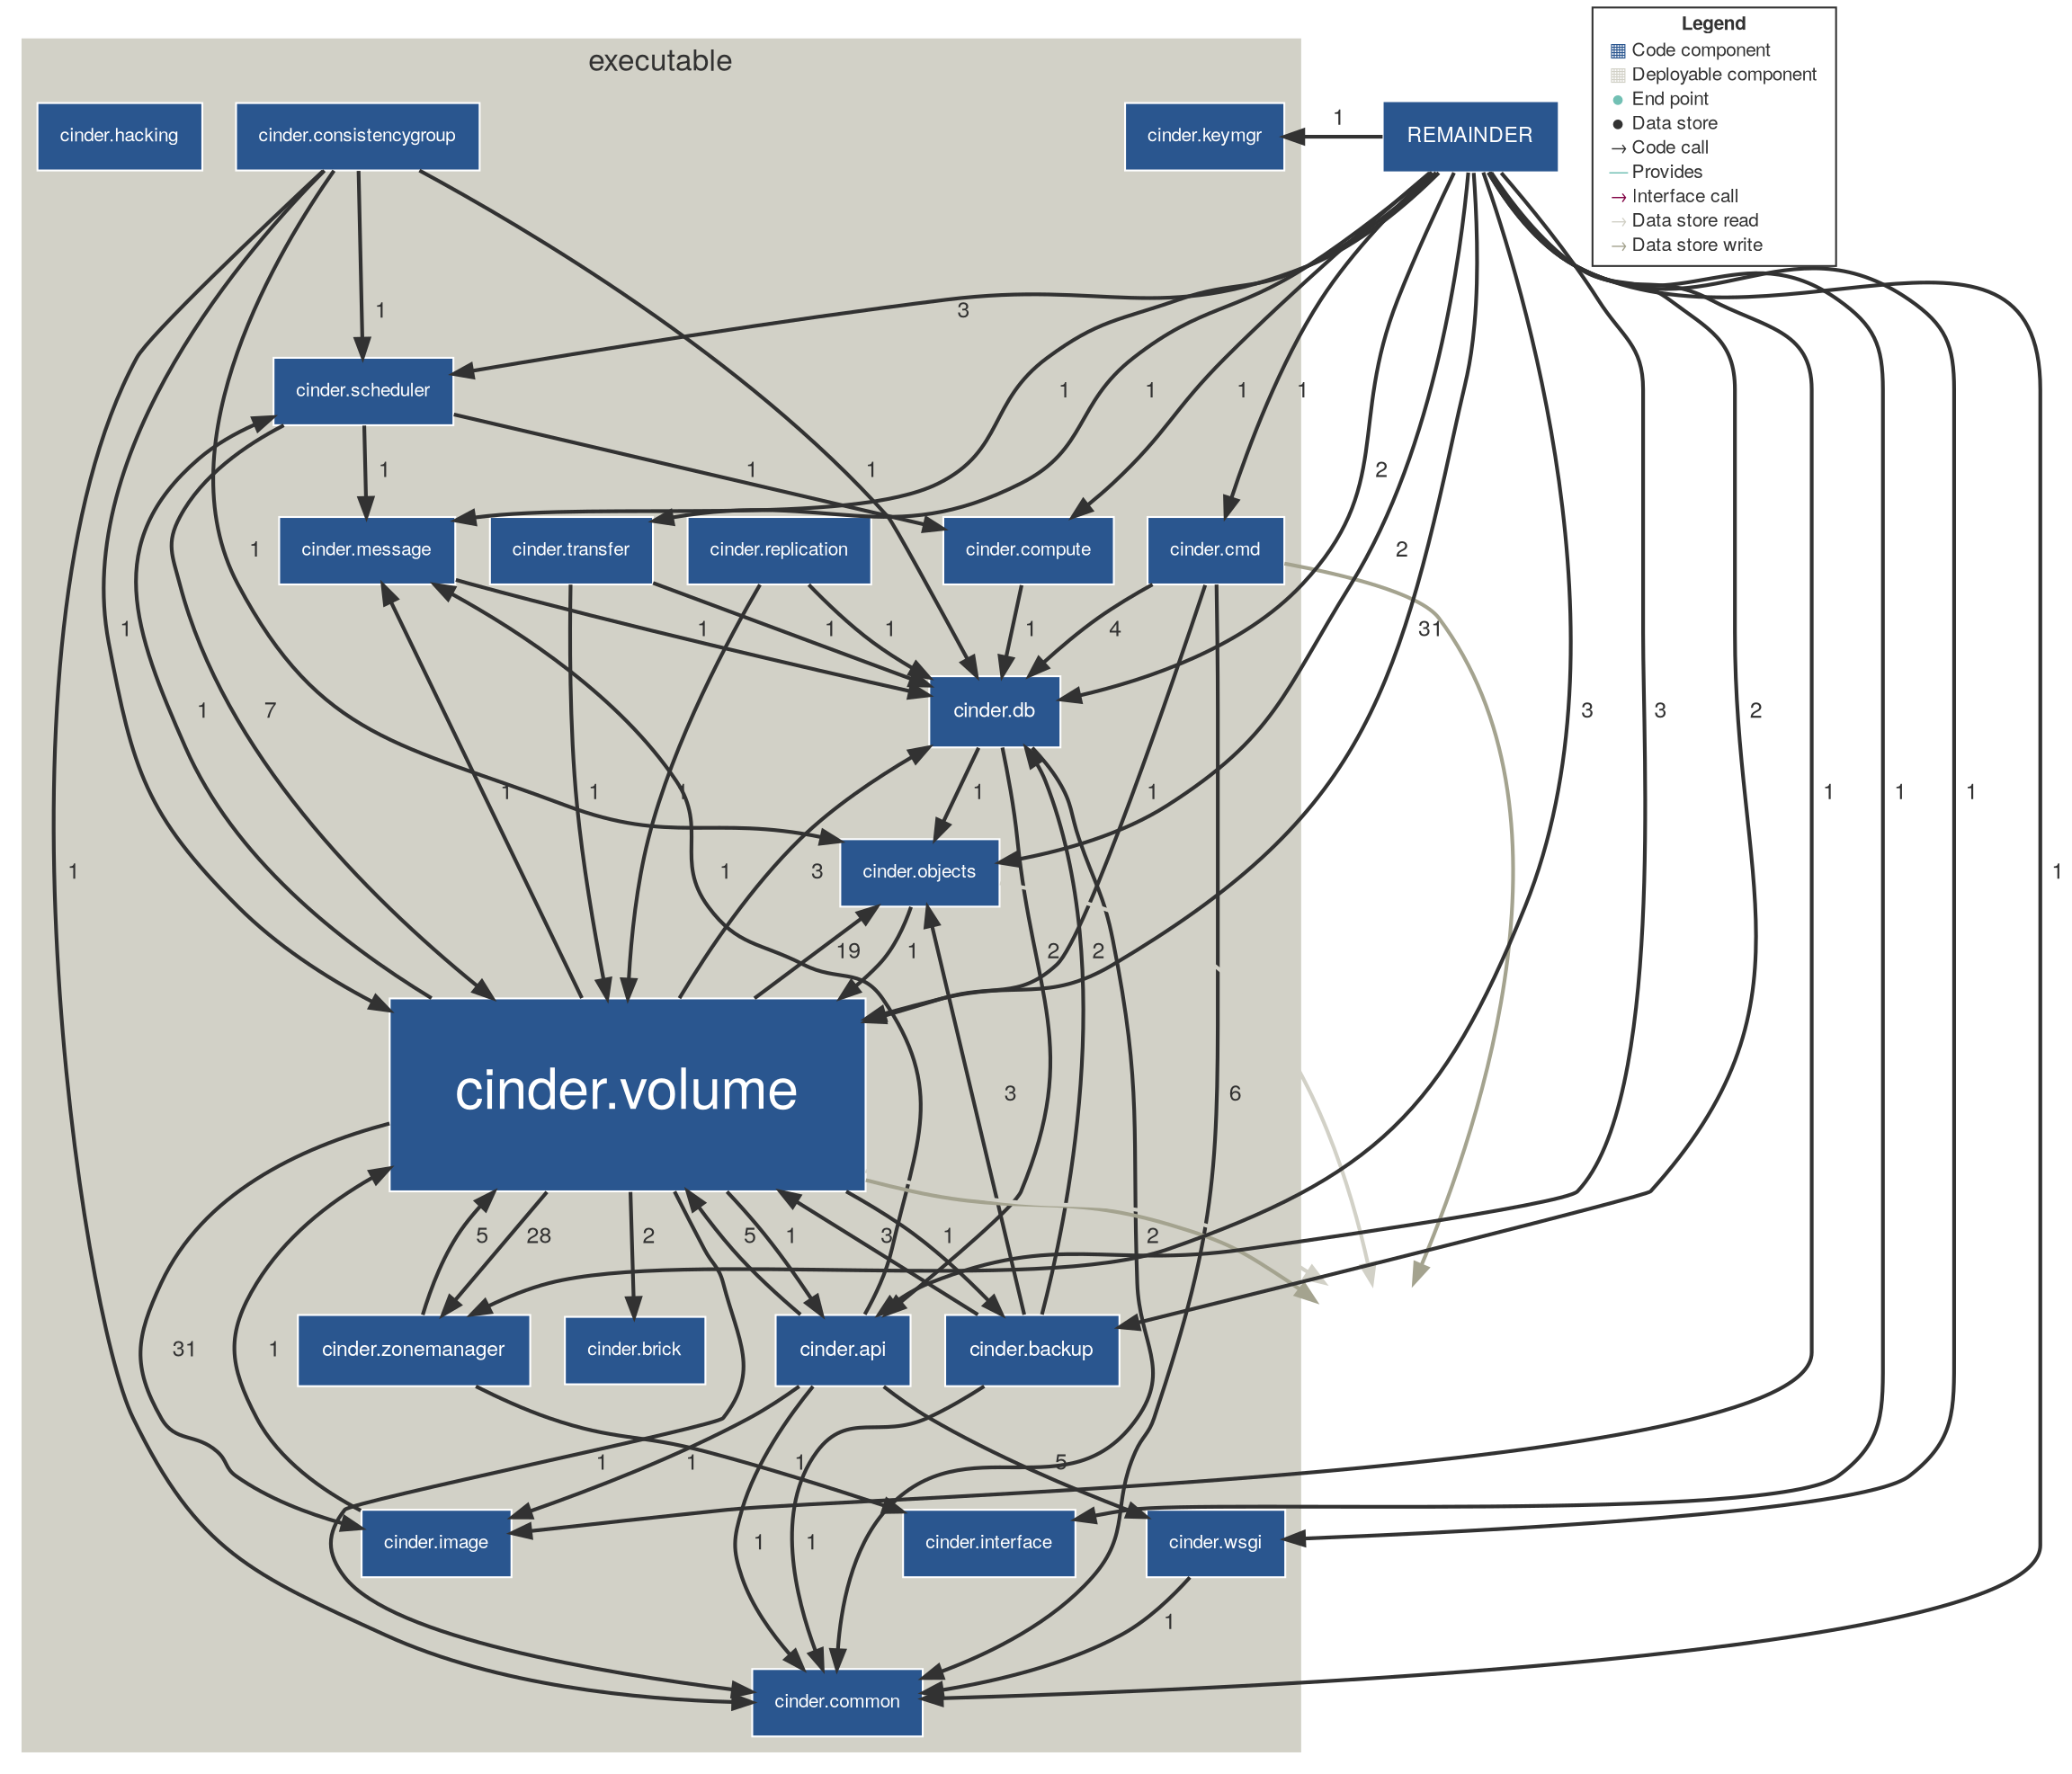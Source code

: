 digraph "Graph" {
compound=true
rankdir=TD
subgraph "cluster-cinder" {
style="filled"
color="#D2D1C7"
fontname="Helvetica Neue"
fontsize="16"
fontcolor="#323232"
label="executable"
"cinder.scheduler@cinder" [ shape="box" style="filled" fillcolor="#2A568F" penwidth="1" color="#FFFFFF" fontname="Helvetica Neue" fontcolor="#FFFFFF" fontsize="10" margin="0.16" label="cinder.scheduler" ]
"cinder.db@cinder" [ shape="box" style="filled" fillcolor="#2A568F" penwidth="1" color="#FFFFFF" fontname="Helvetica Neue" fontcolor="#FFFFFF" fontsize="11" margin="0.176" label="cinder.db" ]
"cinder.message@cinder" [ shape="box" style="filled" fillcolor="#2A568F" penwidth="1" color="#FFFFFF" fontname="Helvetica Neue" fontcolor="#FFFFFF" fontsize="10" margin="0.16" label="cinder.message" ]
"cinder.cmd@cinder" [ shape="box" style="filled" fillcolor="#2A568F" penwidth="1" color="#FFFFFF" fontname="Helvetica Neue" fontcolor="#FFFFFF" fontsize="10" margin="0.16" label="cinder.cmd" ]
"cinder.transfer@cinder" [ shape="box" style="filled" fillcolor="#2A568F" penwidth="1" color="#FFFFFF" fontname="Helvetica Neue" fontcolor="#FFFFFF" fontsize="10" margin="0.16" label="cinder.transfer" ]
"cinder.keymgr@cinder" [ shape="box" style="filled" fillcolor="#2A568F" penwidth="1" color="#FFFFFF" fontname="Helvetica Neue" fontcolor="#FFFFFF" fontsize="10" margin="0.16" label="cinder.keymgr" ]
"cinder.wsgi@cinder" [ shape="box" style="filled" fillcolor="#2A568F" penwidth="1" color="#FFFFFF" fontname="Helvetica Neue" fontcolor="#FFFFFF" fontsize="10" margin="0.16" label="cinder.wsgi" ]
"cinder.objects@cinder" [ shape="box" style="filled" fillcolor="#2A568F" penwidth="1" color="#FFFFFF" fontname="Helvetica Neue" fontcolor="#FFFFFF" fontsize="10" margin="0.16" label="cinder.objects" ]
"cinder.replication@cinder" [ shape="box" style="filled" fillcolor="#2A568F" penwidth="1" color="#FFFFFF" fontname="Helvetica Neue" fontcolor="#FFFFFF" fontsize="10" margin="0.16" label="cinder.replication" ]
"cinder.common@cinder" [ shape="box" style="filled" fillcolor="#2A568F" penwidth="1" color="#FFFFFF" fontname="Helvetica Neue" fontcolor="#FFFFFF" fontsize="10" margin="0.16" label="cinder.common" ]
"cinder.compute@cinder" [ shape="box" style="filled" fillcolor="#2A568F" penwidth="1" color="#FFFFFF" fontname="Helvetica Neue" fontcolor="#FFFFFF" fontsize="10" margin="0.16" label="cinder.compute" ]
"cinder.interface@cinder" [ shape="box" style="filled" fillcolor="#2A568F" penwidth="1" color="#FFFFFF" fontname="Helvetica Neue" fontcolor="#FFFFFF" fontsize="10" margin="0.16" label="cinder.interface" ]
"cinder.zonemanager@cinder" [ shape="box" style="filled" fillcolor="#2A568F" penwidth="1" color="#FFFFFF" fontname="Helvetica Neue" fontcolor="#FFFFFF" fontsize="11" margin="0.176" label="cinder.zonemanager" ]
"cinder.api@cinder" [ shape="box" style="filled" fillcolor="#2A568F" penwidth="1" color="#FFFFFF" fontname="Helvetica Neue" fontcolor="#FFFFFF" fontsize="11" margin="0.176" label="cinder.api" ]
"cinder.consistencygroup@cinder" [ shape="box" style="filled" fillcolor="#2A568F" penwidth="1" color="#FFFFFF" fontname="Helvetica Neue" fontcolor="#FFFFFF" fontsize="10" margin="0.16" label="cinder.consistencygroup" ]
"cinder.hacking@cinder" [ shape="box" style="filled" fillcolor="#2A568F" penwidth="1" color="#FFFFFF" fontname="Helvetica Neue" fontcolor="#FFFFFF" fontsize="10" margin="0.16" label="cinder.hacking" ]
"cinder.backup@cinder" [ shape="box" style="filled" fillcolor="#2A568F" penwidth="1" color="#FFFFFF" fontname="Helvetica Neue" fontcolor="#FFFFFF" fontsize="11" margin="0.176" label="cinder.backup" ]
"cinder.volume@cinder" [ shape="box" style="filled" fillcolor="#2A568F" penwidth="1" color="#FFFFFF" fontname="Helvetica Neue" fontcolor="#FFFFFF" fontsize="30" margin="0.48" label="cinder.volume" ]
"cinder.image@cinder" [ shape="box" style="filled" fillcolor="#2A568F" penwidth="1" color="#FFFFFF" fontname="Helvetica Neue" fontcolor="#FFFFFF" fontsize="10" margin="0.16" label="cinder.image" ]
"cinder.brick@cinder" [ shape="box" style="filled" fillcolor="#2A568F" penwidth="1" color="#FFFFFF" fontname="Helvetica Neue" fontcolor="#FFFFFF" fontsize="10" margin="0.16" label="cinder.brick" ]
}
"631f5dd6-8beb-4802-bcf5-10217a854288@NOT_DEPLOYED" [ shape="box" penwidth="0" fontname="Helvetica Neue" fontcolor="#323232" fontsize="16" image="icon-datastore.png" width="1.000" height="1.000" fixedsize="true" label="" ]
"REMAINDER@NOT_DEPLOYED" [ shape="box" style="filled" fillcolor="#2A568F" penwidth="1" color="#FFFFFF" fontname="Helvetica Neue" fontcolor="#FFFFFF" fontsize="11" margin="0.176" label="REMAINDER" ]
"cinder.scheduler@cinder" -> "cinder.message@cinder" [ penwidth="2" color="#323232" fontcolor="#323232" fontname="Helvetica Neue" fontsize="12" label="  1" ]
"cinder.scheduler@cinder" -> "cinder.compute@cinder" [ penwidth="2" color="#323232" fontcolor="#323232" fontname="Helvetica Neue" fontsize="12" label="  1" ]
"cinder.scheduler@cinder" -> "cinder.volume@cinder" [ penwidth="2" color="#323232" fontcolor="#323232" fontname="Helvetica Neue" fontsize="12" label="  7" ]
"cinder.db@cinder" -> "cinder.objects@cinder" [ penwidth="2" color="#323232" fontcolor="#323232" fontname="Helvetica Neue" fontsize="12" label="  1" ]
"cinder.db@cinder" -> "cinder.common@cinder" [ penwidth="2" color="#323232" fontcolor="#323232" fontname="Helvetica Neue" fontsize="12" label="  2" ]
"cinder.db@cinder" -> "cinder.api@cinder" [ penwidth="2" color="#323232" fontcolor="#323232" fontname="Helvetica Neue" fontsize="12" label="  2" ]
"cinder.message@cinder" -> "cinder.db@cinder" [ penwidth="2" color="#323232" fontcolor="#323232" fontname="Helvetica Neue" fontsize="12" label="  1" ]
"cinder.cmd@cinder" -> "cinder.db@cinder" [ penwidth="2" color="#323232" fontcolor="#323232" fontname="Helvetica Neue" fontsize="12" label="  4" ]
"cinder.cmd@cinder" -> "cinder.common@cinder" [ penwidth="2" color="#323232" fontcolor="#323232" fontname="Helvetica Neue" fontsize="12" label="  6" ]
"cinder.cmd@cinder" -> "cinder.volume@cinder" [ penwidth="2" color="#323232" fontcolor="#323232" fontname="Helvetica Neue" fontsize="12" label="  1" ]
"cinder.cmd@cinder" -> "631f5dd6-8beb-4802-bcf5-10217a854288@NOT_DEPLOYED" [ penwidth="2" color="#A4A38F" fontcolor="#A4A38F" fontname="Helvetica Neue" fontsize="12" label="" ]
"cinder.transfer@cinder" -> "cinder.db@cinder" [ penwidth="2" color="#323232" fontcolor="#323232" fontname="Helvetica Neue" fontsize="12" label="  1" ]
"cinder.transfer@cinder" -> "cinder.volume@cinder" [ penwidth="2" color="#323232" fontcolor="#323232" fontname="Helvetica Neue" fontsize="12" label="  1" ]
"cinder.wsgi@cinder" -> "cinder.common@cinder" [ penwidth="2" color="#323232" fontcolor="#323232" fontname="Helvetica Neue" fontsize="12" label="  1" ]
"cinder.objects@cinder" -> "cinder.volume@cinder" [ penwidth="2" color="#323232" fontcolor="#323232" fontname="Helvetica Neue" fontsize="12" label="  1" ]
"cinder.objects@cinder" -> "631f5dd6-8beb-4802-bcf5-10217a854288@NOT_DEPLOYED" [ penwidth="2" color="#D2D1C7" fontcolor="#D2D1C7" fontname="Helvetica Neue" fontsize="12" label="" ]
"cinder.replication@cinder" -> "cinder.db@cinder" [ penwidth="2" color="#323232" fontcolor="#323232" fontname="Helvetica Neue" fontsize="12" label="  1" ]
"cinder.replication@cinder" -> "cinder.volume@cinder" [ penwidth="2" color="#323232" fontcolor="#323232" fontname="Helvetica Neue" fontsize="12" label="  1" ]
"cinder.compute@cinder" -> "cinder.db@cinder" [ penwidth="2" color="#323232" fontcolor="#323232" fontname="Helvetica Neue" fontsize="12" label="  1" ]
"cinder.zonemanager@cinder" -> "cinder.interface@cinder" [ penwidth="2" color="#323232" fontcolor="#323232" fontname="Helvetica Neue" fontsize="12" label="  1" ]
"cinder.zonemanager@cinder" -> "cinder.volume@cinder" [ penwidth="2" color="#323232" fontcolor="#323232" fontname="Helvetica Neue" fontsize="12" label="  5" ]
"cinder.api@cinder" -> "cinder.message@cinder" [ penwidth="2" color="#323232" fontcolor="#323232" fontname="Helvetica Neue" fontsize="12" label="  1" ]
"cinder.api@cinder" -> "cinder.wsgi@cinder" [ penwidth="2" color="#323232" fontcolor="#323232" fontname="Helvetica Neue" fontsize="12" label="  5" ]
"cinder.api@cinder" -> "cinder.common@cinder" [ penwidth="2" color="#323232" fontcolor="#323232" fontname="Helvetica Neue" fontsize="12" label="  1" ]
"cinder.api@cinder" -> "cinder.volume@cinder" [ penwidth="2" color="#323232" fontcolor="#323232" fontname="Helvetica Neue" fontsize="12" label="  5" ]
"cinder.api@cinder" -> "cinder.image@cinder" [ penwidth="2" color="#323232" fontcolor="#323232" fontname="Helvetica Neue" fontsize="12" label="  1" ]
"cinder.consistencygroup@cinder" -> "cinder.scheduler@cinder" [ penwidth="2" color="#323232" fontcolor="#323232" fontname="Helvetica Neue" fontsize="12" label="  1" ]
"cinder.consistencygroup@cinder" -> "cinder.db@cinder" [ penwidth="2" color="#323232" fontcolor="#323232" fontname="Helvetica Neue" fontsize="12" label="  1" ]
"cinder.consistencygroup@cinder" -> "cinder.objects@cinder" [ penwidth="2" color="#323232" fontcolor="#323232" fontname="Helvetica Neue" fontsize="12" label="  1" ]
"cinder.consistencygroup@cinder" -> "cinder.common@cinder" [ penwidth="2" color="#323232" fontcolor="#323232" fontname="Helvetica Neue" fontsize="12" label="  1" ]
"cinder.consistencygroup@cinder" -> "cinder.volume@cinder" [ penwidth="2" color="#323232" fontcolor="#323232" fontname="Helvetica Neue" fontsize="12" label="  1" ]
"cinder.backup@cinder" -> "cinder.db@cinder" [ penwidth="2" color="#323232" fontcolor="#323232" fontname="Helvetica Neue" fontsize="12" label="  2" ]
"cinder.backup@cinder" -> "cinder.objects@cinder" [ penwidth="2" color="#323232" fontcolor="#323232" fontname="Helvetica Neue" fontsize="12" label="  3" ]
"cinder.backup@cinder" -> "cinder.common@cinder" [ penwidth="2" color="#323232" fontcolor="#323232" fontname="Helvetica Neue" fontsize="12" label="  1" ]
"cinder.backup@cinder" -> "cinder.volume@cinder" [ penwidth="2" color="#323232" fontcolor="#323232" fontname="Helvetica Neue" fontsize="12" label="  3" ]
"cinder.volume@cinder" -> "cinder.scheduler@cinder" [ penwidth="2" color="#323232" fontcolor="#323232" fontname="Helvetica Neue" fontsize="12" label="  1" ]
"cinder.volume@cinder" -> "cinder.db@cinder" [ penwidth="2" color="#323232" fontcolor="#323232" fontname="Helvetica Neue" fontsize="12" label="  3" ]
"cinder.volume@cinder" -> "cinder.message@cinder" [ penwidth="2" color="#323232" fontcolor="#323232" fontname="Helvetica Neue" fontsize="12" label="  1" ]
"cinder.volume@cinder" -> "cinder.objects@cinder" [ penwidth="2" color="#323232" fontcolor="#323232" fontname="Helvetica Neue" fontsize="12" label="  19" ]
"cinder.volume@cinder" -> "cinder.common@cinder" [ penwidth="2" color="#323232" fontcolor="#323232" fontname="Helvetica Neue" fontsize="12" label="  1" ]
"cinder.volume@cinder" -> "cinder.zonemanager@cinder" [ penwidth="2" color="#323232" fontcolor="#323232" fontname="Helvetica Neue" fontsize="12" label="  28" ]
"cinder.volume@cinder" -> "cinder.api@cinder" [ penwidth="2" color="#323232" fontcolor="#323232" fontname="Helvetica Neue" fontsize="12" label="  1" ]
"cinder.volume@cinder" -> "cinder.backup@cinder" [ penwidth="2" color="#323232" fontcolor="#323232" fontname="Helvetica Neue" fontsize="12" label="  1" ]
"cinder.volume@cinder" -> "cinder.image@cinder" [ penwidth="2" color="#323232" fontcolor="#323232" fontname="Helvetica Neue" fontsize="12" label="  31" ]
"cinder.volume@cinder" -> "cinder.brick@cinder" [ penwidth="2" color="#323232" fontcolor="#323232" fontname="Helvetica Neue" fontsize="12" label="  2" ]
"cinder.volume@cinder" -> "631f5dd6-8beb-4802-bcf5-10217a854288@NOT_DEPLOYED" [ penwidth="2" color="#A4A38F" fontcolor="#A4A38F" fontname="Helvetica Neue" fontsize="12" label="" ]
"cinder.volume@cinder" -> "631f5dd6-8beb-4802-bcf5-10217a854288@NOT_DEPLOYED" [ penwidth="2" color="#D2D1C7" fontcolor="#D2D1C7" fontname="Helvetica Neue" fontsize="12" label="" ]
"cinder.image@cinder" -> "cinder.volume@cinder" [ penwidth="2" color="#323232" fontcolor="#323232" fontname="Helvetica Neue" fontsize="12" label="  1" ]
"REMAINDER@NOT_DEPLOYED" -> "cinder.scheduler@cinder" [ penwidth="2" color="#323232" fontcolor="#323232" fontname="Helvetica Neue" fontsize="12" label="  3" ]
"REMAINDER@NOT_DEPLOYED" -> "cinder.db@cinder" [ penwidth="2" color="#323232" fontcolor="#323232" fontname="Helvetica Neue" fontsize="12" label="  2" ]
"REMAINDER@NOT_DEPLOYED" -> "cinder.message@cinder" [ penwidth="2" color="#323232" fontcolor="#323232" fontname="Helvetica Neue" fontsize="12" label="  1" ]
"REMAINDER@NOT_DEPLOYED" -> "cinder.cmd@cinder" [ penwidth="2" color="#323232" fontcolor="#323232" fontname="Helvetica Neue" fontsize="12" label="  1" ]
"REMAINDER@NOT_DEPLOYED" -> "cinder.transfer@cinder" [ penwidth="2" color="#323232" fontcolor="#323232" fontname="Helvetica Neue" fontsize="12" label="  1" ]
"REMAINDER@NOT_DEPLOYED" -> "cinder.keymgr@cinder" [ penwidth="2" color="#323232" fontcolor="#323232" fontname="Helvetica Neue" fontsize="12" label="  1" ]
"REMAINDER@NOT_DEPLOYED" -> "cinder.wsgi@cinder" [ penwidth="2" color="#323232" fontcolor="#323232" fontname="Helvetica Neue" fontsize="12" label="  1" ]
"REMAINDER@NOT_DEPLOYED" -> "cinder.objects@cinder" [ penwidth="2" color="#323232" fontcolor="#323232" fontname="Helvetica Neue" fontsize="12" label="  2" ]
"REMAINDER@NOT_DEPLOYED" -> "cinder.common@cinder" [ penwidth="2" color="#323232" fontcolor="#323232" fontname="Helvetica Neue" fontsize="12" label="  1" ]
"REMAINDER@NOT_DEPLOYED" -> "cinder.compute@cinder" [ penwidth="2" color="#323232" fontcolor="#323232" fontname="Helvetica Neue" fontsize="12" label="  1" ]
"REMAINDER@NOT_DEPLOYED" -> "cinder.interface@cinder" [ penwidth="2" color="#323232" fontcolor="#323232" fontname="Helvetica Neue" fontsize="12" label="  1" ]
"REMAINDER@NOT_DEPLOYED" -> "cinder.zonemanager@cinder" [ penwidth="2" color="#323232" fontcolor="#323232" fontname="Helvetica Neue" fontsize="12" label="  3" ]
"REMAINDER@NOT_DEPLOYED" -> "cinder.api@cinder" [ penwidth="2" color="#323232" fontcolor="#323232" fontname="Helvetica Neue" fontsize="12" label="  3" ]
"REMAINDER@NOT_DEPLOYED" -> "cinder.backup@cinder" [ penwidth="2" color="#323232" fontcolor="#323232" fontname="Helvetica Neue" fontsize="12" label="  2" ]
"REMAINDER@NOT_DEPLOYED" -> "cinder.volume@cinder" [ penwidth="2" color="#323232" fontcolor="#323232" fontname="Helvetica Neue" fontsize="12" label="  31" ]
"REMAINDER@NOT_DEPLOYED" -> "cinder.image@cinder" [ penwidth="2" color="#323232" fontcolor="#323232" fontname="Helvetica Neue" fontsize="12" label="  1" ]
"LEGEND" [ shape="box" style="filled" fillcolor="#FFFFFF" penwidth="1" color="#323232" fontname="Helvetica Neue" fontcolor="#323232" fontsize="10" label=<<TABLE BORDER="0" CELLPADDING="1" CELLSPACING="0">
<TR><TD COLSPAN="2"><B>Legend</B></TD></TR>
<TR><TD><FONT COLOR="#2A568F">&#9638;</FONT></TD><TD ALIGN="left">Code component</TD></TR>
<TR><TD><FONT COLOR="#D2D1C7">&#9638;</FONT></TD><TD ALIGN="left">Deployable component</TD></TR>
<TR><TD><FONT COLOR="#72C0B4">&#9679;</FONT></TD><TD ALIGN="left">End point</TD></TR>
<TR><TD><FONT COLOR="#323232">&#9679;</FONT></TD><TD ALIGN="left">Data store</TD></TR>
<TR><TD><FONT COLOR="#323232">&rarr;</FONT></TD><TD ALIGN="left">Code call</TD></TR>
<TR><TD><FONT COLOR="#72C0B4">&#8212;</FONT></TD><TD ALIGN="left">Provides</TD></TR>
<TR><TD><FONT COLOR="#820445">&rarr;</FONT></TD><TD ALIGN="left">Interface call</TD></TR>
<TR><TD><FONT COLOR="#D2D1C7">&rarr;</FONT></TD><TD ALIGN="left">Data store read</TD></TR>
<TR><TD><FONT COLOR="#A4A38F">&rarr;</FONT></TD><TD ALIGN="left">Data store write</TD></TR>
</TABLE>
>  ]
}
